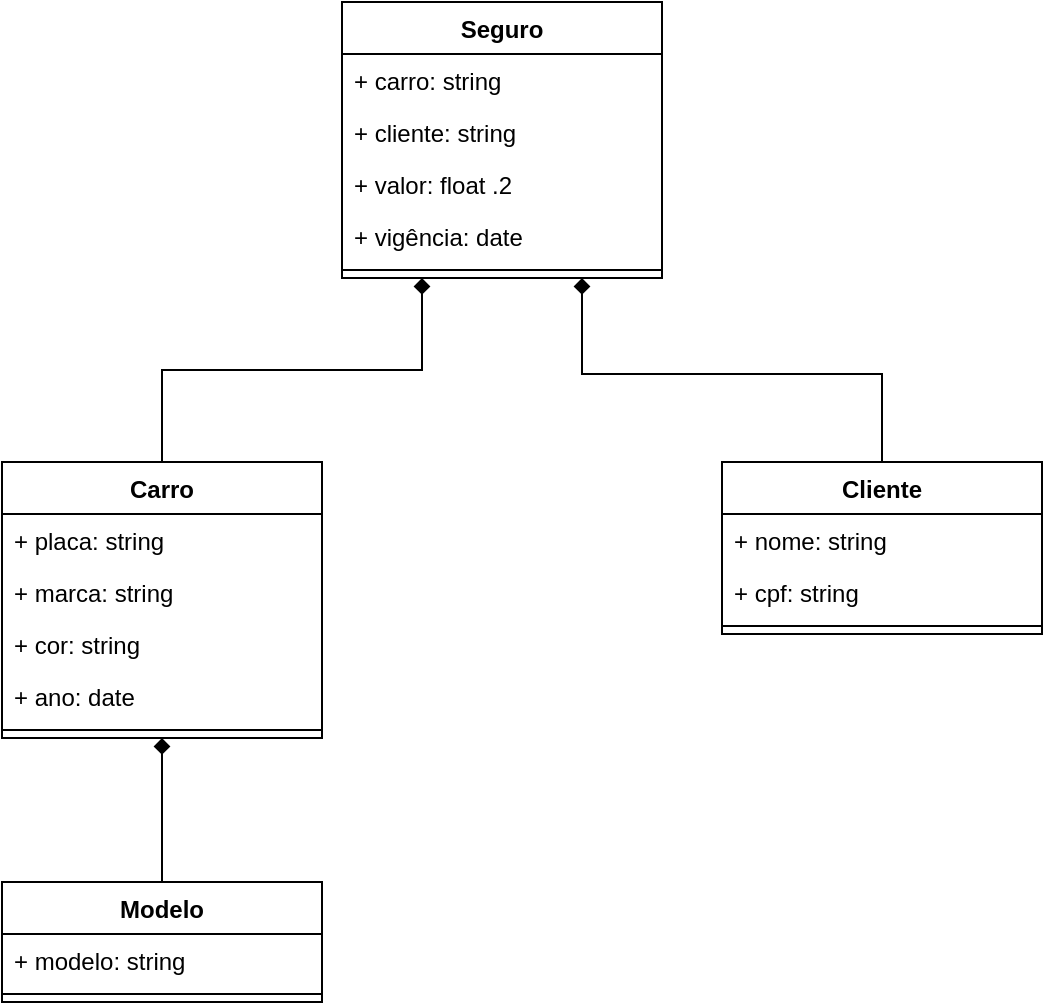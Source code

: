 <mxfile version="21.6.6" type="device">
  <diagram name="Página-1" id="KzW6P2jAKZPXMobRUPKK">
    <mxGraphModel dx="1434" dy="782" grid="1" gridSize="10" guides="1" tooltips="1" connect="1" arrows="1" fold="1" page="1" pageScale="1" pageWidth="827" pageHeight="1169" math="0" shadow="0">
      <root>
        <mxCell id="0" />
        <mxCell id="1" parent="0" />
        <mxCell id="qsCKENDfbBOsDp-n081Q-49" style="edgeStyle=orthogonalEdgeStyle;rounded=0;orthogonalLoop=1;jettySize=auto;html=1;exitX=0.5;exitY=0;exitDx=0;exitDy=0;endArrow=diamond;endFill=1;entryX=0.25;entryY=1;entryDx=0;entryDy=0;" edge="1" parent="1" source="qsCKENDfbBOsDp-n081Q-17" target="qsCKENDfbBOsDp-n081Q-25">
          <mxGeometry relative="1" as="geometry">
            <mxPoint x="340" y="264" as="targetPoint" />
            <Array as="points">
              <mxPoint x="190" y="264" />
              <mxPoint x="320" y="264" />
            </Array>
          </mxGeometry>
        </mxCell>
        <mxCell id="qsCKENDfbBOsDp-n081Q-17" value="Carro&lt;br&gt;" style="swimlane;fontStyle=1;align=center;verticalAlign=top;childLayout=stackLayout;horizontal=1;startSize=26;horizontalStack=0;resizeParent=1;resizeParentMax=0;resizeLast=0;collapsible=1;marginBottom=0;whiteSpace=wrap;html=1;" vertex="1" parent="1">
          <mxGeometry x="110" y="310" width="160" height="138" as="geometry" />
        </mxCell>
        <mxCell id="qsCKENDfbBOsDp-n081Q-18" value="+ placa: string" style="text;strokeColor=none;fillColor=none;align=left;verticalAlign=top;spacingLeft=4;spacingRight=4;overflow=hidden;rotatable=0;points=[[0,0.5],[1,0.5]];portConstraint=eastwest;whiteSpace=wrap;html=1;" vertex="1" parent="qsCKENDfbBOsDp-n081Q-17">
          <mxGeometry y="26" width="160" height="26" as="geometry" />
        </mxCell>
        <mxCell id="qsCKENDfbBOsDp-n081Q-33" value="+ marca: string" style="text;strokeColor=none;fillColor=none;align=left;verticalAlign=top;spacingLeft=4;spacingRight=4;overflow=hidden;rotatable=0;points=[[0,0.5],[1,0.5]];portConstraint=eastwest;whiteSpace=wrap;html=1;" vertex="1" parent="qsCKENDfbBOsDp-n081Q-17">
          <mxGeometry y="52" width="160" height="26" as="geometry" />
        </mxCell>
        <mxCell id="qsCKENDfbBOsDp-n081Q-34" value="+ cor: string" style="text;strokeColor=none;fillColor=none;align=left;verticalAlign=top;spacingLeft=4;spacingRight=4;overflow=hidden;rotatable=0;points=[[0,0.5],[1,0.5]];portConstraint=eastwest;whiteSpace=wrap;html=1;" vertex="1" parent="qsCKENDfbBOsDp-n081Q-17">
          <mxGeometry y="78" width="160" height="26" as="geometry" />
        </mxCell>
        <mxCell id="qsCKENDfbBOsDp-n081Q-35" value="+ ano: date" style="text;strokeColor=none;fillColor=none;align=left;verticalAlign=top;spacingLeft=4;spacingRight=4;overflow=hidden;rotatable=0;points=[[0,0.5],[1,0.5]];portConstraint=eastwest;whiteSpace=wrap;html=1;" vertex="1" parent="qsCKENDfbBOsDp-n081Q-17">
          <mxGeometry y="104" width="160" height="26" as="geometry" />
        </mxCell>
        <mxCell id="qsCKENDfbBOsDp-n081Q-19" value="" style="line;strokeWidth=1;fillColor=none;align=left;verticalAlign=middle;spacingTop=-1;spacingLeft=3;spacingRight=3;rotatable=0;labelPosition=right;points=[];portConstraint=eastwest;strokeColor=inherit;" vertex="1" parent="qsCKENDfbBOsDp-n081Q-17">
          <mxGeometry y="130" width="160" height="8" as="geometry" />
        </mxCell>
        <mxCell id="qsCKENDfbBOsDp-n081Q-50" style="edgeStyle=orthogonalEdgeStyle;rounded=0;orthogonalLoop=1;jettySize=auto;html=1;exitX=0.5;exitY=0;exitDx=0;exitDy=0;endArrow=diamond;endFill=1;entryX=0.75;entryY=1;entryDx=0;entryDy=0;" edge="1" parent="1" source="qsCKENDfbBOsDp-n081Q-21" target="qsCKENDfbBOsDp-n081Q-25">
          <mxGeometry relative="1" as="geometry">
            <mxPoint x="400" y="266" as="targetPoint" />
            <Array as="points">
              <mxPoint x="550" y="266" />
              <mxPoint x="400" y="266" />
            </Array>
          </mxGeometry>
        </mxCell>
        <mxCell id="qsCKENDfbBOsDp-n081Q-21" value="Cliente" style="swimlane;fontStyle=1;align=center;verticalAlign=top;childLayout=stackLayout;horizontal=1;startSize=26;horizontalStack=0;resizeParent=1;resizeParentMax=0;resizeLast=0;collapsible=1;marginBottom=0;whiteSpace=wrap;html=1;" vertex="1" parent="1">
          <mxGeometry x="470" y="310" width="160" height="86" as="geometry" />
        </mxCell>
        <mxCell id="qsCKENDfbBOsDp-n081Q-22" value="+ nome: string&lt;br&gt;" style="text;strokeColor=none;fillColor=none;align=left;verticalAlign=top;spacingLeft=4;spacingRight=4;overflow=hidden;rotatable=0;points=[[0,0.5],[1,0.5]];portConstraint=eastwest;whiteSpace=wrap;html=1;" vertex="1" parent="qsCKENDfbBOsDp-n081Q-21">
          <mxGeometry y="26" width="160" height="26" as="geometry" />
        </mxCell>
        <mxCell id="qsCKENDfbBOsDp-n081Q-45" value="+ cpf: string" style="text;strokeColor=none;fillColor=none;align=left;verticalAlign=top;spacingLeft=4;spacingRight=4;overflow=hidden;rotatable=0;points=[[0,0.5],[1,0.5]];portConstraint=eastwest;whiteSpace=wrap;html=1;" vertex="1" parent="qsCKENDfbBOsDp-n081Q-21">
          <mxGeometry y="52" width="160" height="26" as="geometry" />
        </mxCell>
        <mxCell id="qsCKENDfbBOsDp-n081Q-23" value="" style="line;strokeWidth=1;fillColor=none;align=left;verticalAlign=middle;spacingTop=-1;spacingLeft=3;spacingRight=3;rotatable=0;labelPosition=right;points=[];portConstraint=eastwest;strokeColor=inherit;" vertex="1" parent="qsCKENDfbBOsDp-n081Q-21">
          <mxGeometry y="78" width="160" height="8" as="geometry" />
        </mxCell>
        <mxCell id="qsCKENDfbBOsDp-n081Q-25" value="Seguro" style="swimlane;fontStyle=1;align=center;verticalAlign=top;childLayout=stackLayout;horizontal=1;startSize=26;horizontalStack=0;resizeParent=1;resizeParentMax=0;resizeLast=0;collapsible=1;marginBottom=0;whiteSpace=wrap;html=1;" vertex="1" parent="1">
          <mxGeometry x="280" y="80" width="160" height="138" as="geometry" />
        </mxCell>
        <mxCell id="qsCKENDfbBOsDp-n081Q-51" value="+ carro: string" style="text;strokeColor=none;fillColor=none;align=left;verticalAlign=top;spacingLeft=4;spacingRight=4;overflow=hidden;rotatable=0;points=[[0,0.5],[1,0.5]];portConstraint=eastwest;whiteSpace=wrap;html=1;" vertex="1" parent="qsCKENDfbBOsDp-n081Q-25">
          <mxGeometry y="26" width="160" height="26" as="geometry" />
        </mxCell>
        <mxCell id="qsCKENDfbBOsDp-n081Q-52" value="+ cliente: string" style="text;strokeColor=none;fillColor=none;align=left;verticalAlign=top;spacingLeft=4;spacingRight=4;overflow=hidden;rotatable=0;points=[[0,0.5],[1,0.5]];portConstraint=eastwest;whiteSpace=wrap;html=1;" vertex="1" parent="qsCKENDfbBOsDp-n081Q-25">
          <mxGeometry y="52" width="160" height="26" as="geometry" />
        </mxCell>
        <mxCell id="qsCKENDfbBOsDp-n081Q-53" value="+ valor: float .2" style="text;strokeColor=none;fillColor=none;align=left;verticalAlign=top;spacingLeft=4;spacingRight=4;overflow=hidden;rotatable=0;points=[[0,0.5],[1,0.5]];portConstraint=eastwest;whiteSpace=wrap;html=1;" vertex="1" parent="qsCKENDfbBOsDp-n081Q-25">
          <mxGeometry y="78" width="160" height="26" as="geometry" />
        </mxCell>
        <mxCell id="qsCKENDfbBOsDp-n081Q-26" value="+ vigência: date" style="text;strokeColor=none;fillColor=none;align=left;verticalAlign=top;spacingLeft=4;spacingRight=4;overflow=hidden;rotatable=0;points=[[0,0.5],[1,0.5]];portConstraint=eastwest;whiteSpace=wrap;html=1;" vertex="1" parent="qsCKENDfbBOsDp-n081Q-25">
          <mxGeometry y="104" width="160" height="26" as="geometry" />
        </mxCell>
        <mxCell id="qsCKENDfbBOsDp-n081Q-27" value="" style="line;strokeWidth=1;fillColor=none;align=left;verticalAlign=middle;spacingTop=-1;spacingLeft=3;spacingRight=3;rotatable=0;labelPosition=right;points=[];portConstraint=eastwest;strokeColor=inherit;" vertex="1" parent="qsCKENDfbBOsDp-n081Q-25">
          <mxGeometry y="130" width="160" height="8" as="geometry" />
        </mxCell>
        <mxCell id="qsCKENDfbBOsDp-n081Q-47" style="edgeStyle=orthogonalEdgeStyle;rounded=0;orthogonalLoop=1;jettySize=auto;html=1;exitX=0.5;exitY=0;exitDx=0;exitDy=0;entryX=0.5;entryY=1;entryDx=0;entryDy=0;endArrow=diamond;endFill=1;" edge="1" parent="1" source="qsCKENDfbBOsDp-n081Q-29" target="qsCKENDfbBOsDp-n081Q-17">
          <mxGeometry relative="1" as="geometry" />
        </mxCell>
        <mxCell id="qsCKENDfbBOsDp-n081Q-29" value="Modelo&lt;br&gt;" style="swimlane;fontStyle=1;align=center;verticalAlign=top;childLayout=stackLayout;horizontal=1;startSize=26;horizontalStack=0;resizeParent=1;resizeParentMax=0;resizeLast=0;collapsible=1;marginBottom=0;whiteSpace=wrap;html=1;" vertex="1" parent="1">
          <mxGeometry x="110" y="520" width="160" height="60" as="geometry" />
        </mxCell>
        <mxCell id="qsCKENDfbBOsDp-n081Q-30" value="+ modelo: string" style="text;strokeColor=none;fillColor=none;align=left;verticalAlign=top;spacingLeft=4;spacingRight=4;overflow=hidden;rotatable=0;points=[[0,0.5],[1,0.5]];portConstraint=eastwest;whiteSpace=wrap;html=1;" vertex="1" parent="qsCKENDfbBOsDp-n081Q-29">
          <mxGeometry y="26" width="160" height="26" as="geometry" />
        </mxCell>
        <mxCell id="qsCKENDfbBOsDp-n081Q-31" value="" style="line;strokeWidth=1;fillColor=none;align=left;verticalAlign=middle;spacingTop=-1;spacingLeft=3;spacingRight=3;rotatable=0;labelPosition=right;points=[];portConstraint=eastwest;strokeColor=inherit;" vertex="1" parent="qsCKENDfbBOsDp-n081Q-29">
          <mxGeometry y="52" width="160" height="8" as="geometry" />
        </mxCell>
      </root>
    </mxGraphModel>
  </diagram>
</mxfile>
